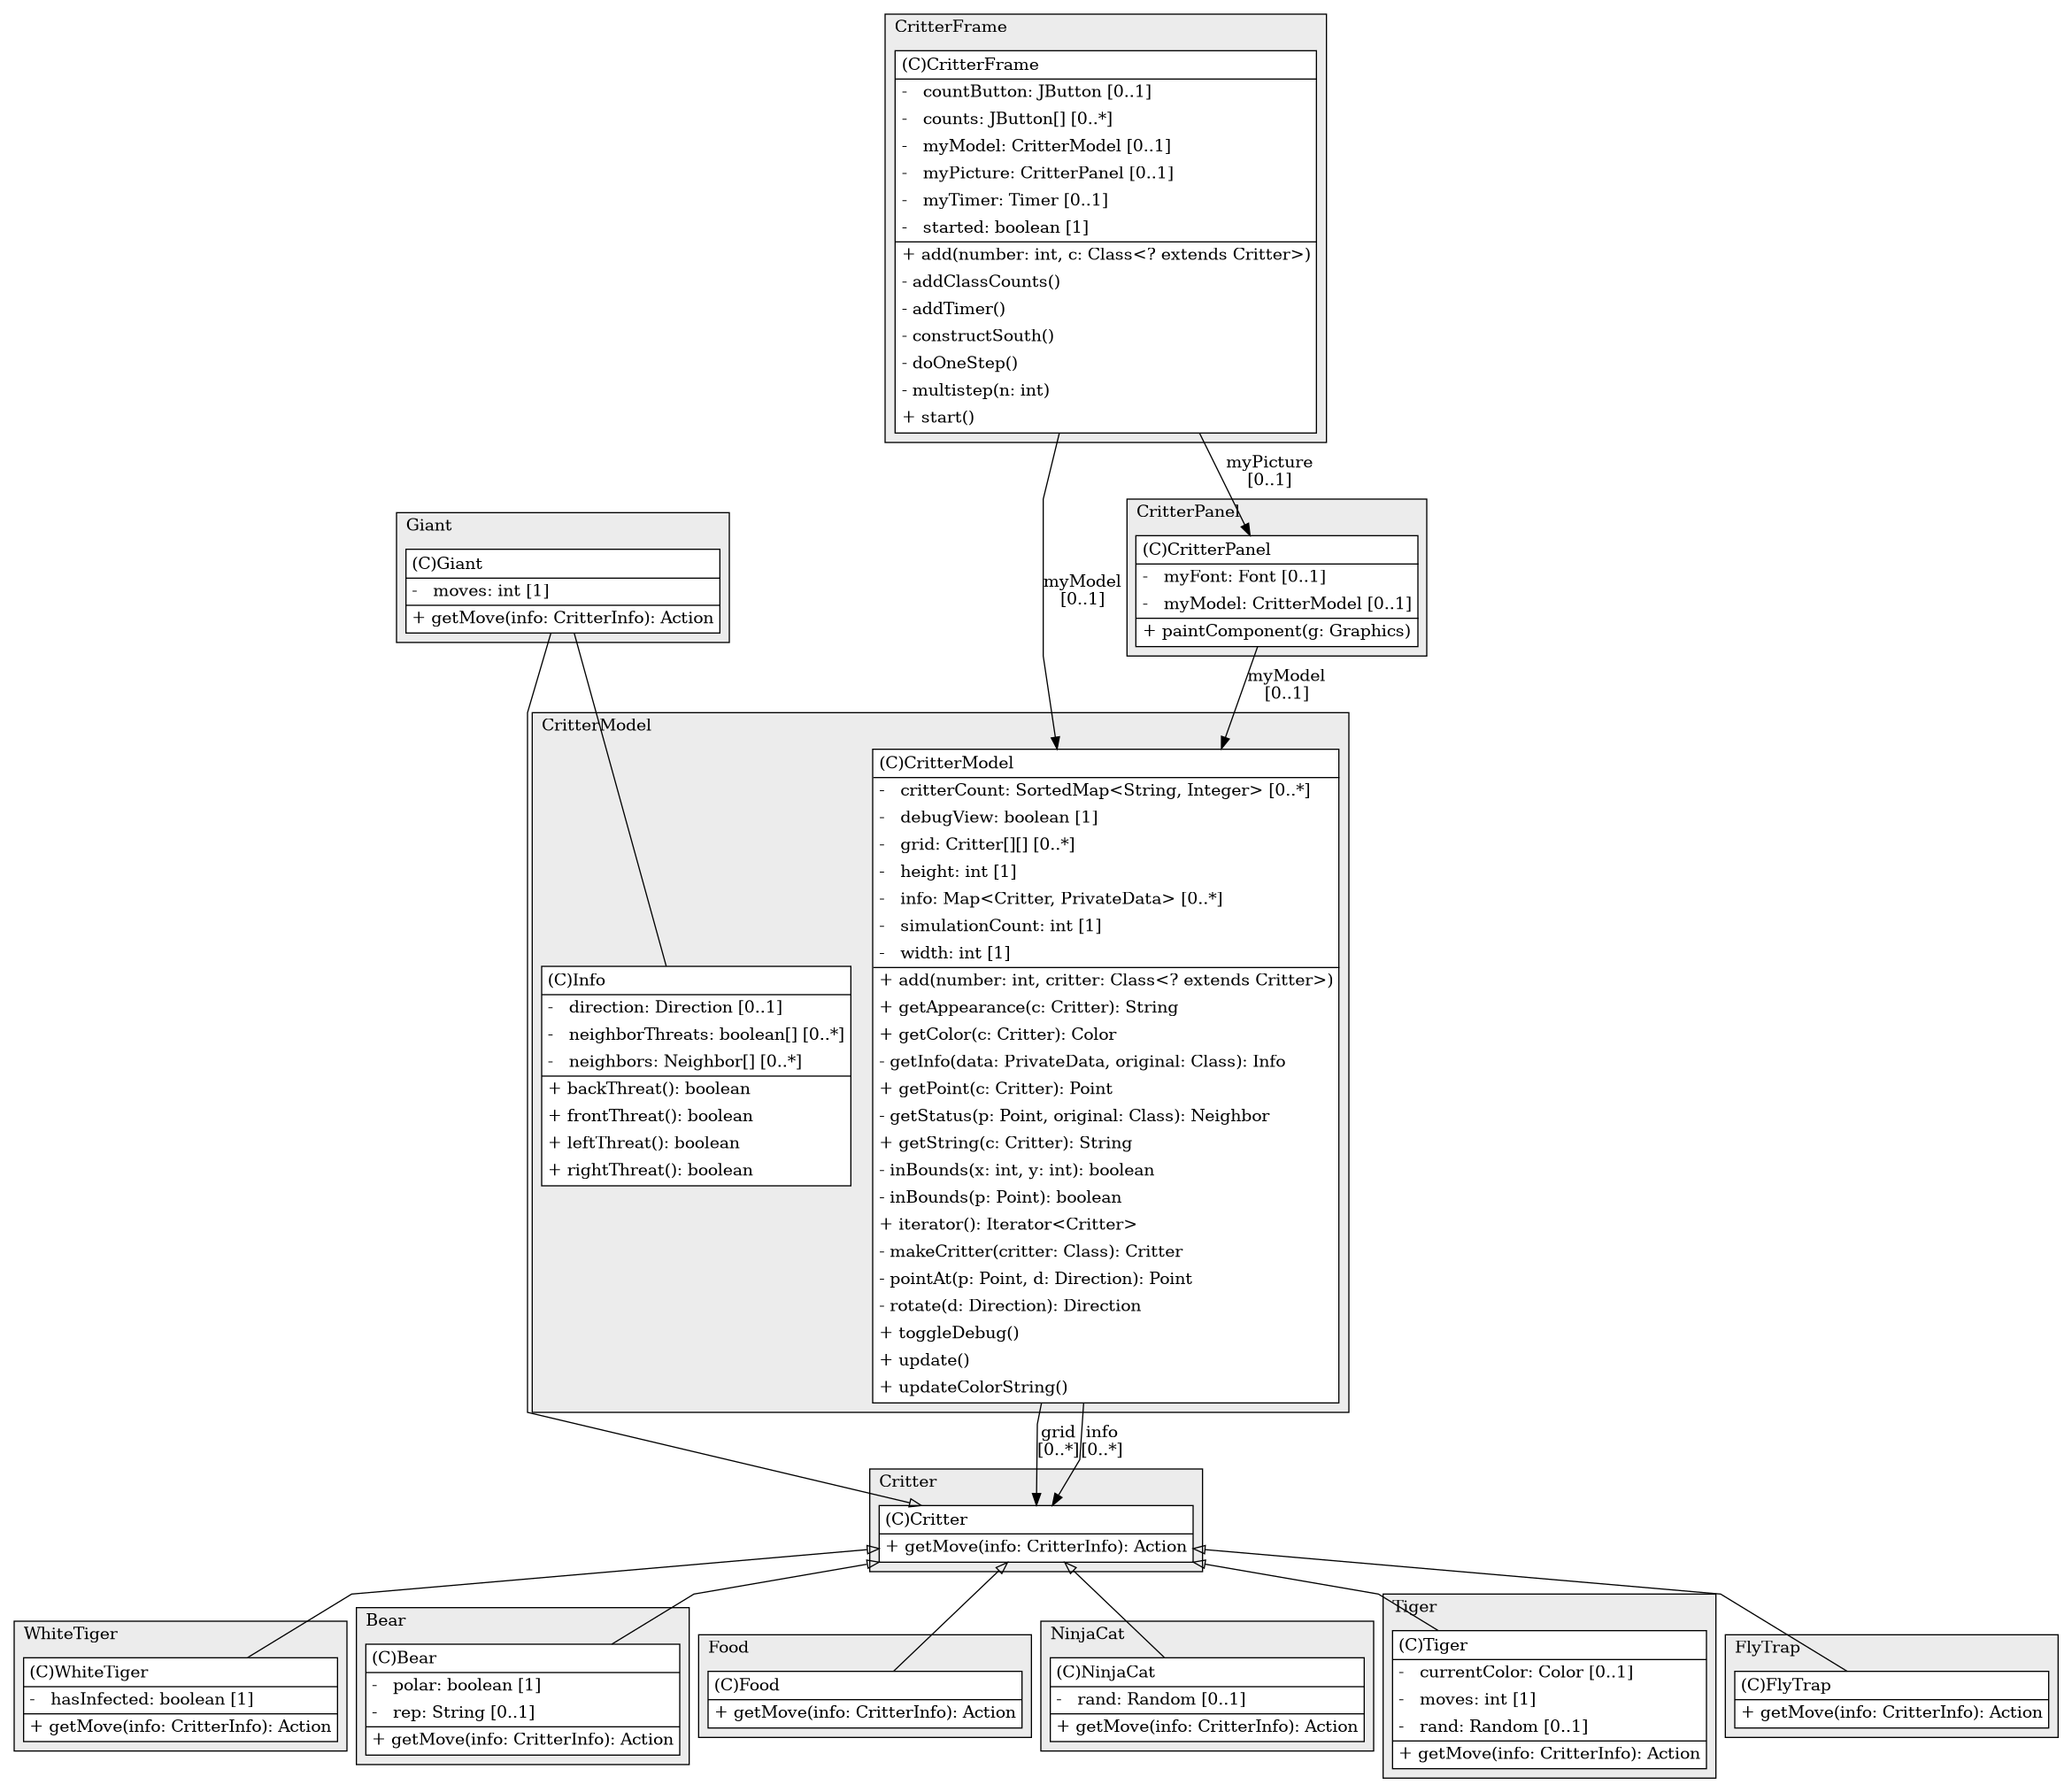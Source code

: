 @startuml

/' diagram meta data start
config=StructureConfiguration;
{
  "projectClassification": {
    "searchMode": "OpenProject", // OpenProject, AllProjects
    "includedProjects": "",
    "pathEndKeywords": "*.impl",
    "isClientPath": "",
    "isClientName": "",
    "isTestPath": "",
    "isTestName": "",
    "isMappingPath": "",
    "isMappingName": "",
    "isDataAccessPath": "",
    "isDataAccessName": "",
    "isDataStructurePath": "",
    "isDataStructureName": "",
    "isInterfaceStructuresPath": "",
    "isInterfaceStructuresName": "",
    "isEntryPointPath": "",
    "isEntryPointName": "",
    "treatFinalFieldsAsMandatory": false
  },
  "graphRestriction": {
    "classPackageExcludeFilter": "",
    "classPackageIncludeFilter": "",
    "classNameExcludeFilter": "",
    "classNameIncludeFilter": "",
    "methodNameExcludeFilter": "",
    "methodNameIncludeFilter": "",
    "removeByInheritance": "", // inheritance/annotation based filtering is done in a second step
    "removeByAnnotation": "",
    "removeByClassPackage": "", // cleanup the graph after inheritance/annotation based filtering is done
    "removeByClassName": "",
    "cutMappings": false,
    "cutEnum": true,
    "cutTests": true,
    "cutClient": true,
    "cutDataAccess": false,
    "cutInterfaceStructures": false,
    "cutDataStructures": false,
    "cutGetterAndSetter": true,
    "cutConstructors": true
  },
  "graphTraversal": {
    "forwardDepth": 6,
    "backwardDepth": 6,
    "classPackageExcludeFilter": "",
    "classPackageIncludeFilter": "",
    "classNameExcludeFilter": "",
    "classNameIncludeFilter": "",
    "methodNameExcludeFilter": "",
    "methodNameIncludeFilter": "",
    "hideMappings": false,
    "hideDataStructures": false,
    "hidePrivateMethods": true,
    "hideInterfaceCalls": true, // indirection: implementation -> interface (is hidden) -> implementation
    "onlyShowApplicationEntryPoints": false, // root node is included
    "useMethodCallsForStructureDiagram": "ForwardOnly" // ForwardOnly, BothDirections, No
  },
  "details": {
    "aggregation": "GroupByClass", // ByClass, GroupByClass, None
    "showClassGenericTypes": true,
    "showMethods": true,
    "showMethodParameterNames": true,
    "showMethodParameterTypes": true,
    "showMethodReturnType": true,
    "showPackageLevels": 2,
    "showDetailedClassStructure": true
  },
  "rootClass": "Critter",
  "extensionCallbackMethod": "" // qualified.class.name#methodName - signature: public static String method(String)
}
diagram meta data end '/



digraph g {
    rankdir="TB"
    splines=polyline
    

'nodes 
subgraph cluster_1597499417 { 
   	label=Critter
	labeljust=l
	fillcolor="#ececec"
	style=filled
   
   Critter1597499417[
	label=<<TABLE BORDER="1" CELLBORDER="0" CELLPADDING="4" CELLSPACING="0">
<TR><TD ALIGN="LEFT" >(C)Critter</TD></TR>
<HR/>
<TR><TD ALIGN="LEFT" >+ getMove(info: CritterInfo): Action</TD></TR>
</TABLE>>
	style=filled
	margin=0
	shape=plaintext
	fillcolor="#FFFFFF"
];
} 

subgraph cluster_1777170886 { 
   	label=CritterFrame
	labeljust=l
	fillcolor="#ececec"
	style=filled
   
   CritterFrame1777170886[
	label=<<TABLE BORDER="1" CELLBORDER="0" CELLPADDING="4" CELLSPACING="0">
<TR><TD ALIGN="LEFT" >(C)CritterFrame</TD></TR>
<HR/>
<TR><TD ALIGN="LEFT" >-   countButton: JButton [0..1]</TD></TR>
<TR><TD ALIGN="LEFT" >-   counts: JButton[] [0..*]</TD></TR>
<TR><TD ALIGN="LEFT" >-   myModel: CritterModel [0..1]</TD></TR>
<TR><TD ALIGN="LEFT" >-   myPicture: CritterPanel [0..1]</TD></TR>
<TR><TD ALIGN="LEFT" >-   myTimer: Timer [0..1]</TD></TR>
<TR><TD ALIGN="LEFT" >-   started: boolean [1]</TD></TR>
<HR/>
<TR><TD ALIGN="LEFT" >+ add(number: int, c: Class&lt;? extends Critter&gt;)</TD></TR>
<TR><TD ALIGN="LEFT" >- addClassCounts()</TD></TR>
<TR><TD ALIGN="LEFT" >- addTimer()</TD></TR>
<TR><TD ALIGN="LEFT" >- constructSouth()</TD></TR>
<TR><TD ALIGN="LEFT" >- doOneStep()</TD></TR>
<TR><TD ALIGN="LEFT" >- multistep(n: int)</TD></TR>
<TR><TD ALIGN="LEFT" >+ start()</TD></TR>
</TABLE>>
	style=filled
	margin=0
	shape=plaintext
	fillcolor="#FFFFFF"
];
} 

subgraph cluster_1783548802 { 
   	label=CritterModel
	labeljust=l
	fillcolor="#ececec"
	style=filled
   
   CritterModel1783548802[
	label=<<TABLE BORDER="1" CELLBORDER="0" CELLPADDING="4" CELLSPACING="0">
<TR><TD ALIGN="LEFT" >(C)CritterModel</TD></TR>
<HR/>
<TR><TD ALIGN="LEFT" >-   critterCount: SortedMap&lt;String, Integer&gt; [0..*]</TD></TR>
<TR><TD ALIGN="LEFT" >-   debugView: boolean [1]</TD></TR>
<TR><TD ALIGN="LEFT" >-   grid: Critter[][] [0..*]</TD></TR>
<TR><TD ALIGN="LEFT" >-   height: int [1]</TD></TR>
<TR><TD ALIGN="LEFT" >-   info: Map&lt;Critter, PrivateData&gt; [0..*]</TD></TR>
<TR><TD ALIGN="LEFT" >-   simulationCount: int [1]</TD></TR>
<TR><TD ALIGN="LEFT" >-   width: int [1]</TD></TR>
<HR/>
<TR><TD ALIGN="LEFT" >+ add(number: int, critter: Class&lt;? extends Critter&gt;)</TD></TR>
<TR><TD ALIGN="LEFT" >+ getAppearance(c: Critter): String</TD></TR>
<TR><TD ALIGN="LEFT" >+ getColor(c: Critter): Color</TD></TR>
<TR><TD ALIGN="LEFT" >- getInfo(data: PrivateData, original: Class): Info</TD></TR>
<TR><TD ALIGN="LEFT" >+ getPoint(c: Critter): Point</TD></TR>
<TR><TD ALIGN="LEFT" >- getStatus(p: Point, original: Class): Neighbor</TD></TR>
<TR><TD ALIGN="LEFT" >+ getString(c: Critter): String</TD></TR>
<TR><TD ALIGN="LEFT" >- inBounds(x: int, y: int): boolean</TD></TR>
<TR><TD ALIGN="LEFT" >- inBounds(p: Point): boolean</TD></TR>
<TR><TD ALIGN="LEFT" >+ iterator(): Iterator&lt;Critter&gt;</TD></TR>
<TR><TD ALIGN="LEFT" >- makeCritter(critter: Class): Critter</TD></TR>
<TR><TD ALIGN="LEFT" >- pointAt(p: Point, d: Direction): Point</TD></TR>
<TR><TD ALIGN="LEFT" >- rotate(d: Direction): Direction</TD></TR>
<TR><TD ALIGN="LEFT" >+ toggleDebug()</TD></TR>
<TR><TD ALIGN="LEFT" >+ update()</TD></TR>
<TR><TD ALIGN="LEFT" >+ updateColorString()</TD></TR>
</TABLE>>
	style=filled
	margin=0
	shape=plaintext
	fillcolor="#FFFFFF"
];

Info1783548802[
	label=<<TABLE BORDER="1" CELLBORDER="0" CELLPADDING="4" CELLSPACING="0">
<TR><TD ALIGN="LEFT" >(C)Info</TD></TR>
<HR/>
<TR><TD ALIGN="LEFT" >-   direction: Direction [0..1]</TD></TR>
<TR><TD ALIGN="LEFT" >-   neighborThreats: boolean[] [0..*]</TD></TR>
<TR><TD ALIGN="LEFT" >-   neighbors: Neighbor[] [0..*]</TD></TR>
<HR/>
<TR><TD ALIGN="LEFT" >+ backThreat(): boolean</TD></TR>
<TR><TD ALIGN="LEFT" >+ frontThreat(): boolean</TD></TR>
<TR><TD ALIGN="LEFT" >+ leftThreat(): boolean</TD></TR>
<TR><TD ALIGN="LEFT" >+ rightThreat(): boolean</TD></TR>
</TABLE>>
	style=filled
	margin=0
	shape=plaintext
	fillcolor="#FFFFFF"
];
} 

subgraph cluster_1785911901 { 
   	label=CritterPanel
	labeljust=l
	fillcolor="#ececec"
	style=filled
   
   CritterPanel1785911901[
	label=<<TABLE BORDER="1" CELLBORDER="0" CELLPADDING="4" CELLSPACING="0">
<TR><TD ALIGN="LEFT" >(C)CritterPanel</TD></TR>
<HR/>
<TR><TD ALIGN="LEFT" >-   myFont: Font [0..1]</TD></TR>
<TR><TD ALIGN="LEFT" >-   myModel: CritterModel [0..1]</TD></TR>
<HR/>
<TR><TD ALIGN="LEFT" >+ paintComponent(g: Graphics)</TD></TR>
</TABLE>>
	style=filled
	margin=0
	shape=plaintext
	fillcolor="#FFFFFF"
];
} 

subgraph cluster_2053422538 { 
   	label=WhiteTiger
	labeljust=l
	fillcolor="#ececec"
	style=filled
   
   WhiteTiger2053422538[
	label=<<TABLE BORDER="1" CELLBORDER="0" CELLPADDING="4" CELLSPACING="0">
<TR><TD ALIGN="LEFT" >(C)WhiteTiger</TD></TR>
<HR/>
<TR><TD ALIGN="LEFT" >-   hasInfected: boolean [1]</TD></TR>
<HR/>
<TR><TD ALIGN="LEFT" >+ getMove(info: CritterInfo): Action</TD></TR>
</TABLE>>
	style=filled
	margin=0
	shape=plaintext
	fillcolor="#FFFFFF"
];
} 

subgraph cluster_2066388 { 
   	label=Bear
	labeljust=l
	fillcolor="#ececec"
	style=filled
   
   Bear2066388[
	label=<<TABLE BORDER="1" CELLBORDER="0" CELLPADDING="4" CELLSPACING="0">
<TR><TD ALIGN="LEFT" >(C)Bear</TD></TR>
<HR/>
<TR><TD ALIGN="LEFT" >-   polar: boolean [1]</TD></TR>
<TR><TD ALIGN="LEFT" >-   rep: String [0..1]</TD></TR>
<HR/>
<TR><TD ALIGN="LEFT" >+ getMove(info: CritterInfo): Action</TD></TR>
</TABLE>>
	style=filled
	margin=0
	shape=plaintext
	fillcolor="#FFFFFF"
];
} 

subgraph cluster_2195582 { 
   	label=Food
	labeljust=l
	fillcolor="#ececec"
	style=filled
   
   Food2195582[
	label=<<TABLE BORDER="1" CELLBORDER="0" CELLPADDING="4" CELLSPACING="0">
<TR><TD ALIGN="LEFT" >(C)Food</TD></TR>
<HR/>
<TR><TD ALIGN="LEFT" >+ getMove(info: CritterInfo): Action</TD></TR>
</TABLE>>
	style=filled
	margin=0
	shape=plaintext
	fillcolor="#FFFFFF"
];
} 

subgraph cluster_448915724 { 
   	label=NinjaCat
	labeljust=l
	fillcolor="#ececec"
	style=filled
   
   NinjaCat448915724[
	label=<<TABLE BORDER="1" CELLBORDER="0" CELLPADDING="4" CELLSPACING="0">
<TR><TD ALIGN="LEFT" >(C)NinjaCat</TD></TR>
<HR/>
<TR><TD ALIGN="LEFT" >-   rand: Random [0..1]</TD></TR>
<HR/>
<TR><TD ALIGN="LEFT" >+ getMove(info: CritterInfo): Action</TD></TR>
</TABLE>>
	style=filled
	margin=0
	shape=plaintext
	fillcolor="#FFFFFF"
];
} 

subgraph cluster_68794789 { 
   	label=Giant
	labeljust=l
	fillcolor="#ececec"
	style=filled
   
   Giant68794789[
	label=<<TABLE BORDER="1" CELLBORDER="0" CELLPADDING="4" CELLSPACING="0">
<TR><TD ALIGN="LEFT" >(C)Giant</TD></TR>
<HR/>
<TR><TD ALIGN="LEFT" >-   moves: int [1]</TD></TR>
<HR/>
<TR><TD ALIGN="LEFT" >+ getMove(info: CritterInfo): Action</TD></TR>
</TABLE>>
	style=filled
	margin=0
	shape=plaintext
	fillcolor="#FFFFFF"
];
} 

subgraph cluster_80806047 { 
   	label=Tiger
	labeljust=l
	fillcolor="#ececec"
	style=filled
   
   Tiger80806047[
	label=<<TABLE BORDER="1" CELLBORDER="0" CELLPADDING="4" CELLSPACING="0">
<TR><TD ALIGN="LEFT" >(C)Tiger</TD></TR>
<HR/>
<TR><TD ALIGN="LEFT" >-   currentColor: Color [0..1]</TD></TR>
<TR><TD ALIGN="LEFT" >-   moves: int [1]</TD></TR>
<TR><TD ALIGN="LEFT" >-   rand: Random [0..1]</TD></TR>
<HR/>
<TR><TD ALIGN="LEFT" >+ getMove(info: CritterInfo): Action</TD></TR>
</TABLE>>
	style=filled
	margin=0
	shape=plaintext
	fillcolor="#FFFFFF"
];
} 

subgraph cluster_907057696 { 
   	label=FlyTrap
	labeljust=l
	fillcolor="#ececec"
	style=filled
   
   FlyTrap907057696[
	label=<<TABLE BORDER="1" CELLBORDER="0" CELLPADDING="4" CELLSPACING="0">
<TR><TD ALIGN="LEFT" >(C)FlyTrap</TD></TR>
<HR/>
<TR><TD ALIGN="LEFT" >+ getMove(info: CritterInfo): Action</TD></TR>
</TABLE>>
	style=filled
	margin=0
	shape=plaintext
	fillcolor="#FFFFFF"
];
} 

'edges    
Critter1597499417 -> Bear2066388[arrowhead=none, arrowtail=empty, dir=both];
Critter1597499417 -> FlyTrap907057696[arrowhead=none, arrowtail=empty, dir=both];
Critter1597499417 -> Food2195582[arrowhead=none, arrowtail=empty, dir=both];
Critter1597499417 -> Giant68794789[arrowhead=none, arrowtail=empty, dir=both];
Critter1597499417 -> NinjaCat448915724[arrowhead=none, arrowtail=empty, dir=both];
Critter1597499417 -> Tiger80806047[arrowhead=none, arrowtail=empty, dir=both];
Critter1597499417 -> WhiteTiger2053422538[arrowhead=none, arrowtail=empty, dir=both];
CritterFrame1777170886 -> CritterModel1783548802[label="myModel
[0..1]"];
CritterFrame1777170886 -> CritterPanel1785911901[label="myPicture
[0..1]"];
CritterModel1783548802 -> Critter1597499417[label="grid
[0..*]"];
CritterModel1783548802 -> Critter1597499417[label="info
[0..*]"];
CritterPanel1785911901 -> CritterModel1783548802[label="myModel
[0..1]"];
Giant68794789 -> Info1783548802[arrowhead=none];
    
}
@enduml
